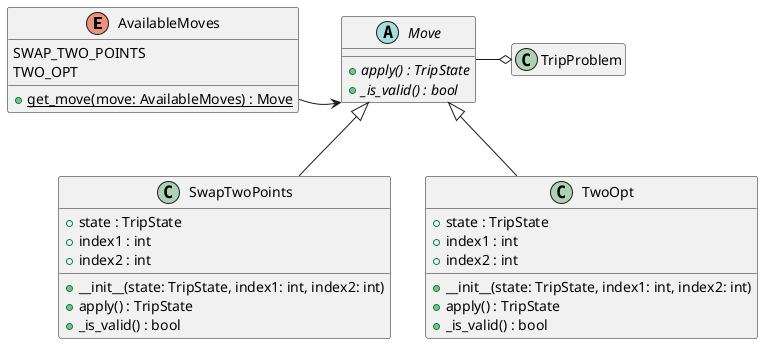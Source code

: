 @startuml Backend move classes

enum AvailableMoves {
  SWAP_TWO_POINTS
  TWO_OPT

  +{static} get_move(move: AvailableMoves) : Move
}

abstract class Move {
  +{abstract} apply() : TripState
  +{abstract} _is_valid() : bool
}

class SwapTwoPoints {
  +state : TripState
  +index1 : int
  +index2 : int

  +__init__(state: TripState, index1: int, index2: int)
  +apply() : TripState
  +_is_valid() : bool
}

class TwoOpt {
  +state : TripState
  +index1 : int
  +index2 : int

  +__init__(state: TripState, index1: int, index2: int)
  +apply() : TripState
  +_is_valid() : bool
}

' Inheritance
TwoOpt -up-|> Move
SwapTwoPoints -up-|> Move

' TripProblem aggregation
class TripProblem {}
hide TripProblem members
TripProblem o-left- Move

' Association
AvailableMoves::get_move -right-> Move

@enduml